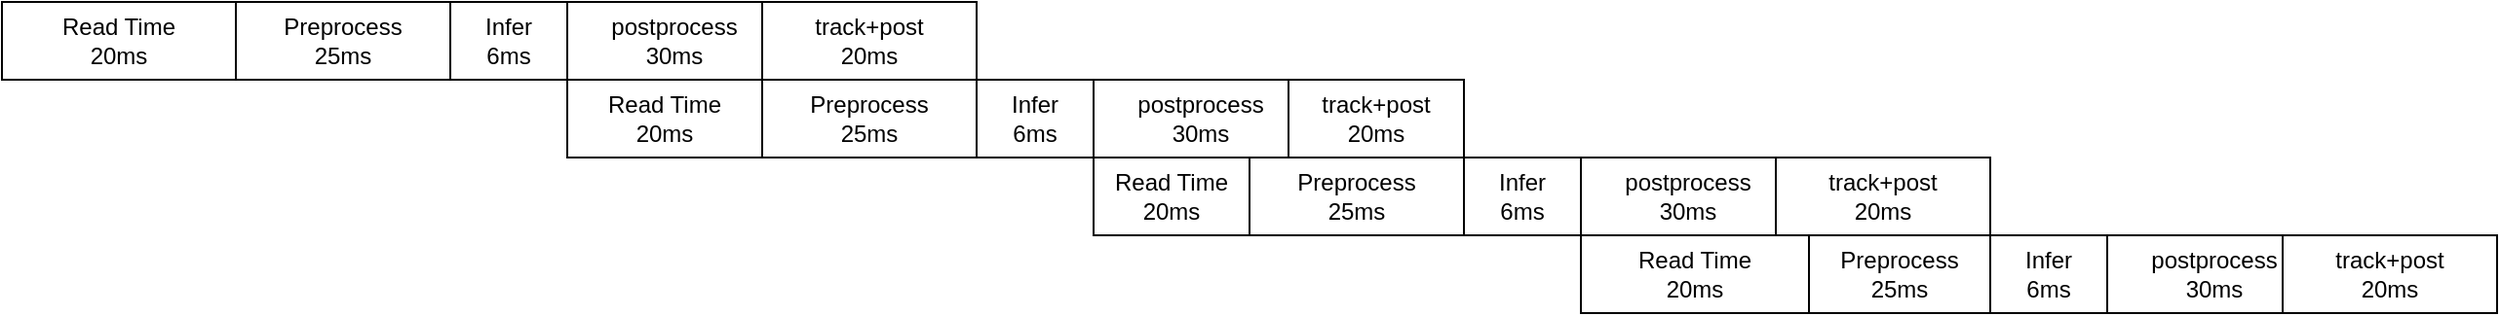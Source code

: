 <mxfile version="24.7.12">
  <diagram name="第 1 页" id="NMvOj_CdW_HVdvylvzcA">
    <mxGraphModel dx="1605" dy="893" grid="1" gridSize="10" guides="1" tooltips="1" connect="1" arrows="1" fold="1" page="1" pageScale="1" pageWidth="827" pageHeight="1169" math="0" shadow="0">
      <root>
        <mxCell id="0" />
        <mxCell id="1" parent="0" />
        <mxCell id="r2VvSXRPSQtg-TGQY2Db-1" value="Read Time&lt;div&gt;20ms&lt;/div&gt;" style="rounded=0;whiteSpace=wrap;html=1;" vertex="1" parent="1">
          <mxGeometry y="180" width="120" height="40" as="geometry" />
        </mxCell>
        <mxCell id="r2VvSXRPSQtg-TGQY2Db-2" value="&lt;div&gt;Preprocess&lt;/div&gt;&lt;div&gt;25ms&lt;/div&gt;" style="rounded=0;whiteSpace=wrap;html=1;" vertex="1" parent="1">
          <mxGeometry x="120" y="180" width="110" height="40" as="geometry" />
        </mxCell>
        <mxCell id="r2VvSXRPSQtg-TGQY2Db-3" value="&lt;div&gt;Infer&lt;/div&gt;&lt;div&gt;6ms&lt;/div&gt;" style="rounded=0;whiteSpace=wrap;html=1;" vertex="1" parent="1">
          <mxGeometry x="230" y="180" width="60" height="40" as="geometry" />
        </mxCell>
        <mxCell id="r2VvSXRPSQtg-TGQY2Db-4" value="postprocess&lt;br&gt;30ms" style="rounded=0;whiteSpace=wrap;html=1;" vertex="1" parent="1">
          <mxGeometry x="290" y="180" width="110" height="40" as="geometry" />
        </mxCell>
        <mxCell id="r2VvSXRPSQtg-TGQY2Db-5" value="track+post&lt;br&gt;20ms" style="rounded=0;whiteSpace=wrap;html=1;" vertex="1" parent="1">
          <mxGeometry x="390" y="180" width="110" height="40" as="geometry" />
        </mxCell>
        <mxCell id="r2VvSXRPSQtg-TGQY2Db-11" value="Read Time&lt;div&gt;20ms&lt;/div&gt;" style="rounded=0;whiteSpace=wrap;html=1;" vertex="1" parent="1">
          <mxGeometry x="290" y="220" width="100" height="40" as="geometry" />
        </mxCell>
        <mxCell id="r2VvSXRPSQtg-TGQY2Db-12" value="&lt;div&gt;Preprocess&lt;/div&gt;&lt;div&gt;25ms&lt;/div&gt;" style="rounded=0;whiteSpace=wrap;html=1;" vertex="1" parent="1">
          <mxGeometry x="390" y="220" width="110" height="40" as="geometry" />
        </mxCell>
        <mxCell id="r2VvSXRPSQtg-TGQY2Db-13" value="&lt;div&gt;Infer&lt;/div&gt;&lt;div&gt;6ms&lt;/div&gt;" style="rounded=0;whiteSpace=wrap;html=1;" vertex="1" parent="1">
          <mxGeometry x="500" y="220" width="60" height="40" as="geometry" />
        </mxCell>
        <mxCell id="r2VvSXRPSQtg-TGQY2Db-14" value="postprocess&lt;br&gt;30ms" style="rounded=0;whiteSpace=wrap;html=1;" vertex="1" parent="1">
          <mxGeometry x="560" y="220" width="110" height="40" as="geometry" />
        </mxCell>
        <mxCell id="r2VvSXRPSQtg-TGQY2Db-15" value="track+post&lt;br&gt;20ms" style="rounded=0;whiteSpace=wrap;html=1;" vertex="1" parent="1">
          <mxGeometry x="660" y="220" width="90" height="40" as="geometry" />
        </mxCell>
        <mxCell id="r2VvSXRPSQtg-TGQY2Db-16" value="Read Time&lt;div&gt;20ms&lt;/div&gt;" style="rounded=0;whiteSpace=wrap;html=1;" vertex="1" parent="1">
          <mxGeometry x="560" y="260" width="80" height="40" as="geometry" />
        </mxCell>
        <mxCell id="r2VvSXRPSQtg-TGQY2Db-17" value="&lt;div&gt;Preprocess&lt;/div&gt;&lt;div&gt;25ms&lt;/div&gt;" style="rounded=0;whiteSpace=wrap;html=1;" vertex="1" parent="1">
          <mxGeometry x="640" y="260" width="110" height="40" as="geometry" />
        </mxCell>
        <mxCell id="r2VvSXRPSQtg-TGQY2Db-18" value="&lt;div&gt;Infer&lt;/div&gt;&lt;div&gt;6ms&lt;/div&gt;" style="rounded=0;whiteSpace=wrap;html=1;" vertex="1" parent="1">
          <mxGeometry x="750" y="260" width="60" height="40" as="geometry" />
        </mxCell>
        <mxCell id="r2VvSXRPSQtg-TGQY2Db-19" value="postprocess&lt;br&gt;30ms" style="rounded=0;whiteSpace=wrap;html=1;" vertex="1" parent="1">
          <mxGeometry x="810" y="260" width="110" height="40" as="geometry" />
        </mxCell>
        <mxCell id="r2VvSXRPSQtg-TGQY2Db-20" value="track+post&lt;br&gt;20ms" style="rounded=0;whiteSpace=wrap;html=1;" vertex="1" parent="1">
          <mxGeometry x="910" y="260" width="110" height="40" as="geometry" />
        </mxCell>
        <mxCell id="r2VvSXRPSQtg-TGQY2Db-21" value="Read Time&lt;div&gt;20ms&lt;/div&gt;" style="rounded=0;whiteSpace=wrap;html=1;" vertex="1" parent="1">
          <mxGeometry x="810" y="300" width="117" height="40" as="geometry" />
        </mxCell>
        <mxCell id="r2VvSXRPSQtg-TGQY2Db-22" value="&lt;div&gt;Preprocess&lt;/div&gt;&lt;div&gt;25ms&lt;/div&gt;" style="rounded=0;whiteSpace=wrap;html=1;" vertex="1" parent="1">
          <mxGeometry x="927" y="300" width="93" height="40" as="geometry" />
        </mxCell>
        <mxCell id="r2VvSXRPSQtg-TGQY2Db-23" value="&lt;div&gt;Infer&lt;/div&gt;&lt;div&gt;6ms&lt;/div&gt;" style="rounded=0;whiteSpace=wrap;html=1;" vertex="1" parent="1">
          <mxGeometry x="1020" y="300" width="60" height="40" as="geometry" />
        </mxCell>
        <mxCell id="r2VvSXRPSQtg-TGQY2Db-24" value="postprocess&lt;br&gt;30ms" style="rounded=0;whiteSpace=wrap;html=1;" vertex="1" parent="1">
          <mxGeometry x="1080" y="300" width="110" height="40" as="geometry" />
        </mxCell>
        <mxCell id="r2VvSXRPSQtg-TGQY2Db-25" value="track+post&lt;br&gt;20ms" style="rounded=0;whiteSpace=wrap;html=1;" vertex="1" parent="1">
          <mxGeometry x="1170" y="300" width="110" height="40" as="geometry" />
        </mxCell>
      </root>
    </mxGraphModel>
  </diagram>
</mxfile>

